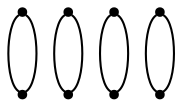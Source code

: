 graph {
  node [shape=point,comment="{\"directed\":false,\"doi\":\"10.1007/978-3-030-68766-3_21\",\"figure\":\"7 (1)\"}"]

  v0 [pos="1633.9103382646827,332.8906978889912"]
  v1 [pos="1533.8944052506874,232.87599063630796"]
  v2 [pos="1467.2171165746909,299.5524621380968"]
  v3 [pos="1567.233049588686,399.56716939078007"]
  v4 [pos="1500.555760912689,466.2436408925689"]
  v5 [pos="1400.539827898694,366.2289336398856"]
  v6 [pos="1333.8625392226975,432.90540514167446"]
  v7 [pos="1433.8784722366925,532.9201123943577"]

  v0 -- v1 [id="-1",pos="1633.9103382646827,332.8906978889912 1633.9102428820563,232.87599063630796 1633.9102428820563,232.87599063630796 1633.9102428820563,232.87599063630796 1533.8944052506874,232.87599063630796 1533.8944052506874,232.87599063630796 1533.8944052506874,232.87599063630796"]
  v6 -- v7 [id="-2",pos="1333.8625392226975,432.90540514167446 1333.862443840071,532.9201123943577 1333.862443840071,532.9201123943577 1333.862443840071,532.9201123943577 1433.8784722366925,532.9201123943577 1433.8784722366925,532.9201123943577 1433.8784722366925,532.9201123943577"]
  v0 -- v1 [id="-4",pos="1633.9103382646827,332.8906978889912 1533.894309868061,332.8906978889912 1533.894309868061,332.8906978889912 1533.894309868061,332.8906978889912 1533.8944052506874,232.87599063630796 1533.8944052506874,232.87599063630796 1533.8944052506874,232.87599063630796"]
  v2 -- v3 [id="-6",pos="1467.2171165746909,299.5524621380968 1567.2329542060595,299.5524621380968 1567.2329542060595,299.5524621380968 1567.2329542060595,299.5524621380968 1567.233049588686,399.56716939078007 1567.233049588686,399.56716939078007 1567.233049588686,399.56716939078007"]
  v3 -- v2 [id="-7",pos="1567.233049588686,399.56716939078007 1467.2170211920643,399.56716939078007 1467.2170211920643,399.56716939078007 1467.2170211920643,399.56716939078007 1467.2171165746909,299.5524621380968 1467.2171165746909,299.5524621380968 1467.2171165746909,299.5524621380968"]
  v5 -- v4 [id="-8",pos="1400.539827898694,366.2289336398856 1400.5397325160675,466.2436408925689 1400.5397325160675,466.2436408925689 1400.5397325160675,466.2436408925689 1500.555760912689,466.2436408925689 1500.555760912689,466.2436408925689 1500.555760912689,466.2436408925689"]
  v7 -- v6 [id="-10",pos="1433.8784722366925,532.9201123943577 1433.878376854066,432.90540514167446 1433.878376854066,432.90540514167446 1433.878376854066,432.90540514167446 1333.8625392226975,432.90540514167446 1333.8625392226975,432.90540514167446 1333.8625392226975,432.90540514167446"]
  v4 -- v5 [id="-12",pos="1500.555760912689,466.2436408925689 1500.5556655300627,366.2289336398856 1500.5556655300627,366.2289336398856 1500.5556655300627,366.2289336398856 1400.539827898694,366.2289336398856 1400.539827898694,366.2289336398856 1400.539827898694,366.2289336398856"]
}